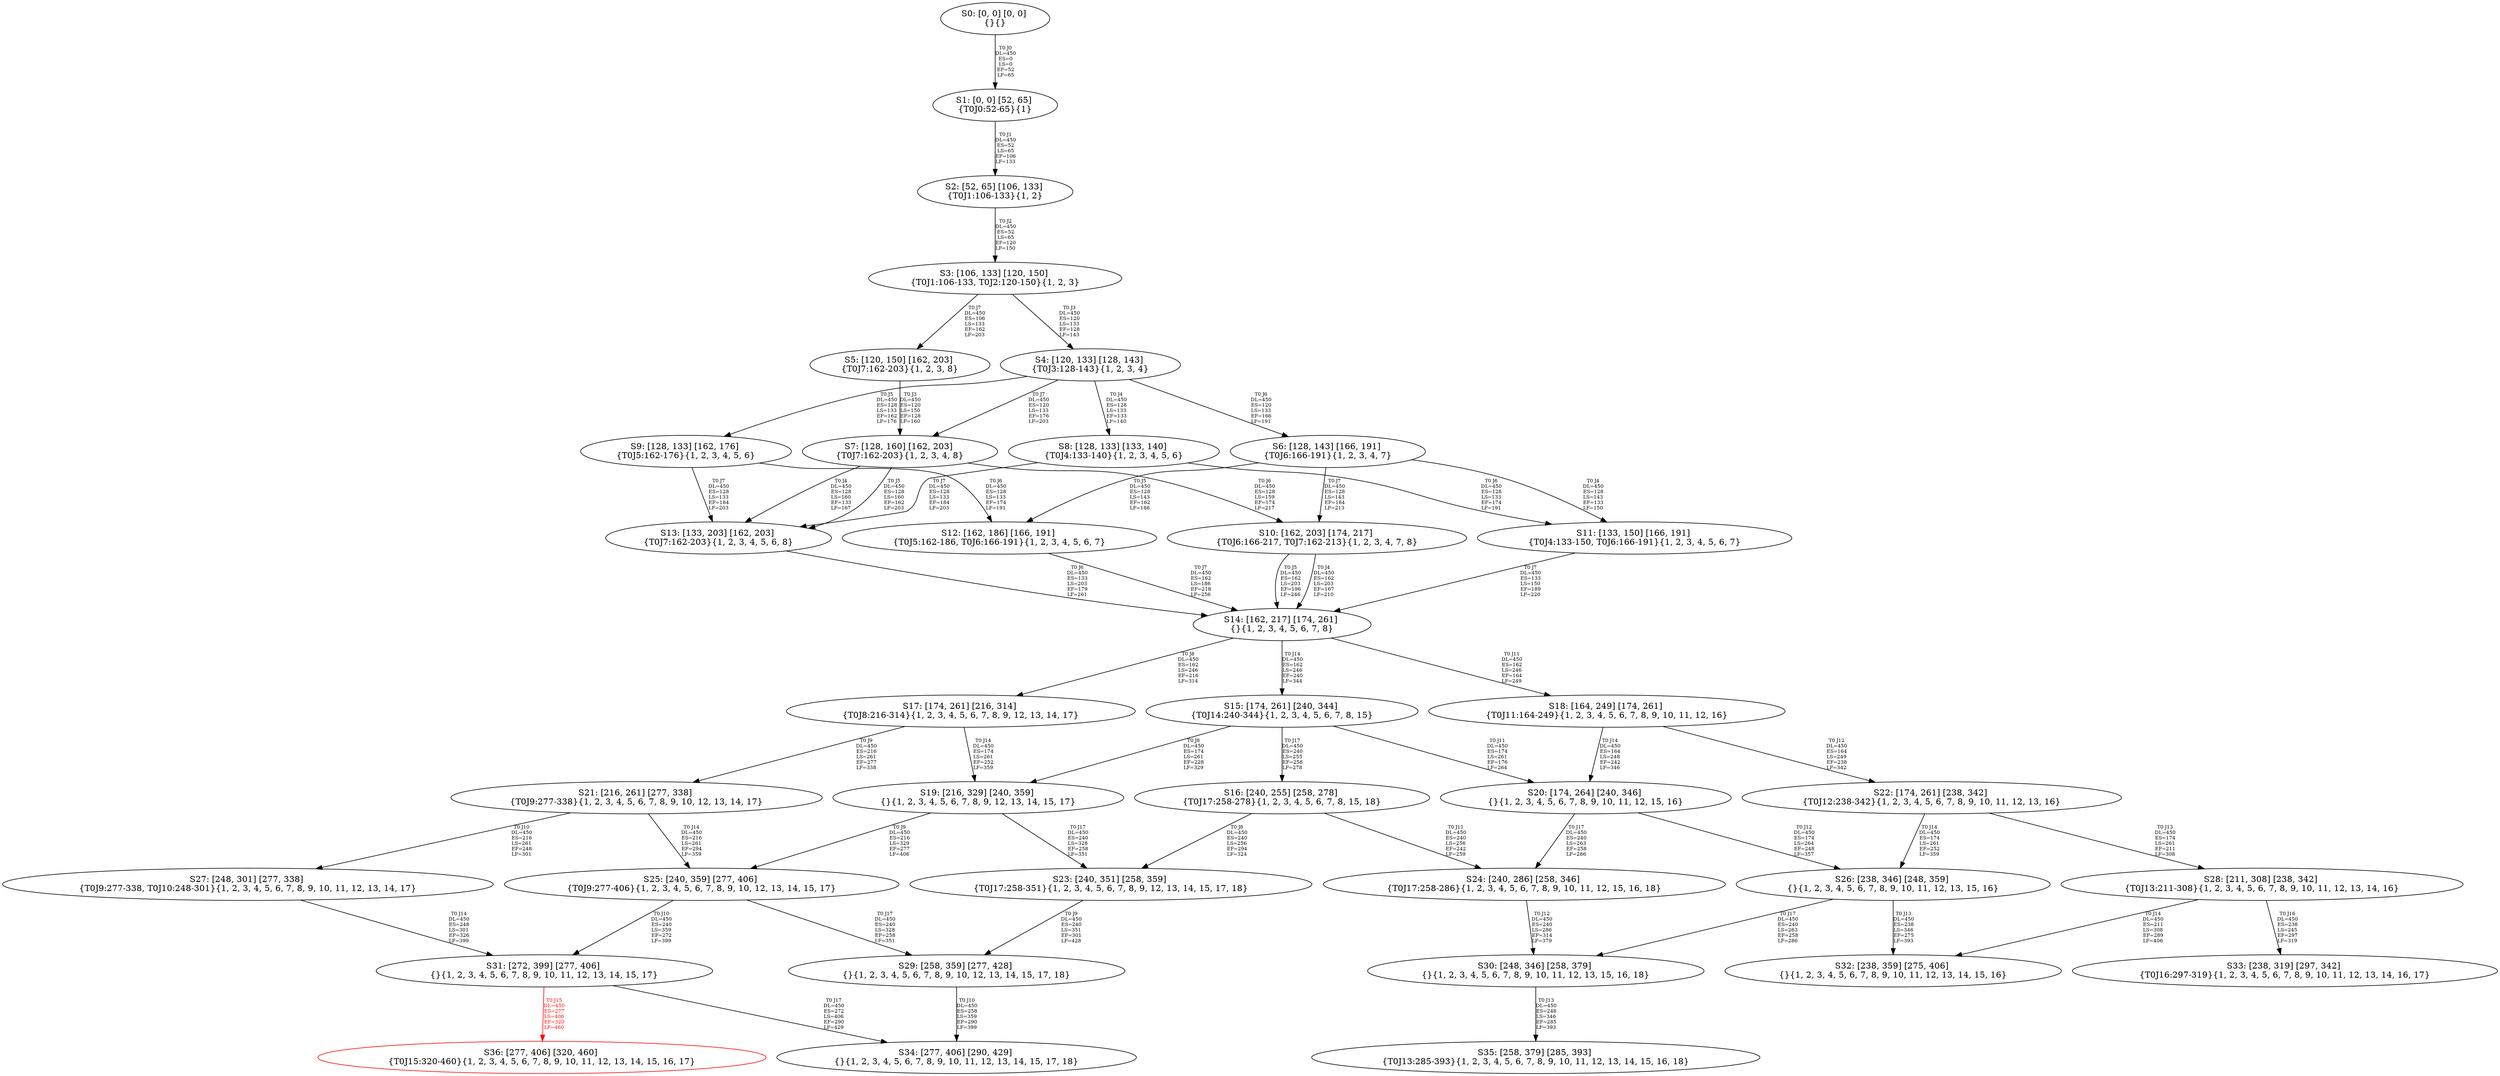 digraph {
	S0[label="S0: [0, 0] [0, 0] \n{}{}"];
	S1[label="S1: [0, 0] [52, 65] \n{T0J0:52-65}{1}"];
	S2[label="S2: [52, 65] [106, 133] \n{T0J1:106-133}{1, 2}"];
	S3[label="S3: [106, 133] [120, 150] \n{T0J1:106-133, T0J2:120-150}{1, 2, 3}"];
	S4[label="S4: [120, 133] [128, 143] \n{T0J3:128-143}{1, 2, 3, 4}"];
	S5[label="S5: [120, 150] [162, 203] \n{T0J7:162-203}{1, 2, 3, 8}"];
	S6[label="S6: [128, 143] [166, 191] \n{T0J6:166-191}{1, 2, 3, 4, 7}"];
	S7[label="S7: [128, 160] [162, 203] \n{T0J7:162-203}{1, 2, 3, 4, 8}"];
	S8[label="S8: [128, 133] [133, 140] \n{T0J4:133-140}{1, 2, 3, 4, 5, 6}"];
	S9[label="S9: [128, 133] [162, 176] \n{T0J5:162-176}{1, 2, 3, 4, 5, 6}"];
	S10[label="S10: [162, 203] [174, 217] \n{T0J6:166-217, T0J7:162-213}{1, 2, 3, 4, 7, 8}"];
	S11[label="S11: [133, 150] [166, 191] \n{T0J4:133-150, T0J6:166-191}{1, 2, 3, 4, 5, 6, 7}"];
	S12[label="S12: [162, 186] [166, 191] \n{T0J5:162-186, T0J6:166-191}{1, 2, 3, 4, 5, 6, 7}"];
	S13[label="S13: [133, 203] [162, 203] \n{T0J7:162-203}{1, 2, 3, 4, 5, 6, 8}"];
	S14[label="S14: [162, 217] [174, 261] \n{}{1, 2, 3, 4, 5, 6, 7, 8}"];
	S15[label="S15: [174, 261] [240, 344] \n{T0J14:240-344}{1, 2, 3, 4, 5, 6, 7, 8, 15}"];
	S16[label="S16: [240, 255] [258, 278] \n{T0J17:258-278}{1, 2, 3, 4, 5, 6, 7, 8, 15, 18}"];
	S17[label="S17: [174, 261] [216, 314] \n{T0J8:216-314}{1, 2, 3, 4, 5, 6, 7, 8, 9, 12, 13, 14, 17}"];
	S18[label="S18: [164, 249] [174, 261] \n{T0J11:164-249}{1, 2, 3, 4, 5, 6, 7, 8, 9, 10, 11, 12, 16}"];
	S19[label="S19: [216, 329] [240, 359] \n{}{1, 2, 3, 4, 5, 6, 7, 8, 9, 12, 13, 14, 15, 17}"];
	S20[label="S20: [174, 264] [240, 346] \n{}{1, 2, 3, 4, 5, 6, 7, 8, 9, 10, 11, 12, 15, 16}"];
	S21[label="S21: [216, 261] [277, 338] \n{T0J9:277-338}{1, 2, 3, 4, 5, 6, 7, 8, 9, 10, 12, 13, 14, 17}"];
	S22[label="S22: [174, 261] [238, 342] \n{T0J12:238-342}{1, 2, 3, 4, 5, 6, 7, 8, 9, 10, 11, 12, 13, 16}"];
	S23[label="S23: [240, 351] [258, 359] \n{T0J17:258-351}{1, 2, 3, 4, 5, 6, 7, 8, 9, 12, 13, 14, 15, 17, 18}"];
	S24[label="S24: [240, 286] [258, 346] \n{T0J17:258-286}{1, 2, 3, 4, 5, 6, 7, 8, 9, 10, 11, 12, 15, 16, 18}"];
	S25[label="S25: [240, 359] [277, 406] \n{T0J9:277-406}{1, 2, 3, 4, 5, 6, 7, 8, 9, 10, 12, 13, 14, 15, 17}"];
	S26[label="S26: [238, 346] [248, 359] \n{}{1, 2, 3, 4, 5, 6, 7, 8, 9, 10, 11, 12, 13, 15, 16}"];
	S27[label="S27: [248, 301] [277, 338] \n{T0J9:277-338, T0J10:248-301}{1, 2, 3, 4, 5, 6, 7, 8, 9, 10, 11, 12, 13, 14, 17}"];
	S28[label="S28: [211, 308] [238, 342] \n{T0J13:211-308}{1, 2, 3, 4, 5, 6, 7, 8, 9, 10, 11, 12, 13, 14, 16}"];
	S29[label="S29: [258, 359] [277, 428] \n{}{1, 2, 3, 4, 5, 6, 7, 8, 9, 10, 12, 13, 14, 15, 17, 18}"];
	S30[label="S30: [248, 346] [258, 379] \n{}{1, 2, 3, 4, 5, 6, 7, 8, 9, 10, 11, 12, 13, 15, 16, 18}"];
	S31[label="S31: [272, 399] [277, 406] \n{}{1, 2, 3, 4, 5, 6, 7, 8, 9, 10, 11, 12, 13, 14, 15, 17}"];
	S32[label="S32: [238, 359] [275, 406] \n{}{1, 2, 3, 4, 5, 6, 7, 8, 9, 10, 11, 12, 13, 14, 15, 16}"];
	S33[label="S33: [238, 319] [297, 342] \n{T0J16:297-319}{1, 2, 3, 4, 5, 6, 7, 8, 9, 10, 11, 12, 13, 14, 16, 17}"];
	S34[label="S34: [277, 406] [290, 429] \n{}{1, 2, 3, 4, 5, 6, 7, 8, 9, 10, 11, 12, 13, 14, 15, 17, 18}"];
	S35[label="S35: [258, 379] [285, 393] \n{T0J13:285-393}{1, 2, 3, 4, 5, 6, 7, 8, 9, 10, 11, 12, 13, 14, 15, 16, 18}"];
	S36[label="S36: [277, 406] [320, 460] \n{T0J15:320-460}{1, 2, 3, 4, 5, 6, 7, 8, 9, 10, 11, 12, 13, 14, 15, 16, 17}"];
	S0 -> S1[label="T0 J0\nDL=450\nES=0\nLS=0\nEF=52\nLF=65",fontsize=8];
	S1 -> S2[label="T0 J1\nDL=450\nES=52\nLS=65\nEF=106\nLF=133",fontsize=8];
	S2 -> S3[label="T0 J2\nDL=450\nES=52\nLS=65\nEF=120\nLF=150",fontsize=8];
	S3 -> S4[label="T0 J3\nDL=450\nES=120\nLS=133\nEF=128\nLF=143",fontsize=8];
	S3 -> S5[label="T0 J7\nDL=450\nES=106\nLS=133\nEF=162\nLF=203",fontsize=8];
	S4 -> S8[label="T0 J4\nDL=450\nES=128\nLS=133\nEF=133\nLF=140",fontsize=8];
	S4 -> S9[label="T0 J5\nDL=450\nES=128\nLS=133\nEF=162\nLF=176",fontsize=8];
	S4 -> S6[label="T0 J6\nDL=450\nES=120\nLS=133\nEF=166\nLF=191",fontsize=8];
	S4 -> S7[label="T0 J7\nDL=450\nES=120\nLS=133\nEF=176\nLF=203",fontsize=8];
	S5 -> S7[label="T0 J3\nDL=450\nES=120\nLS=150\nEF=128\nLF=160",fontsize=8];
	S6 -> S11[label="T0 J4\nDL=450\nES=128\nLS=143\nEF=133\nLF=150",fontsize=8];
	S6 -> S12[label="T0 J5\nDL=450\nES=128\nLS=143\nEF=162\nLF=186",fontsize=8];
	S6 -> S10[label="T0 J7\nDL=450\nES=128\nLS=143\nEF=184\nLF=213",fontsize=8];
	S7 -> S13[label="T0 J4\nDL=450\nES=128\nLS=160\nEF=133\nLF=167",fontsize=8];
	S7 -> S13[label="T0 J5\nDL=450\nES=128\nLS=160\nEF=162\nLF=203",fontsize=8];
	S7 -> S10[label="T0 J6\nDL=450\nES=128\nLS=159\nEF=174\nLF=217",fontsize=8];
	S8 -> S11[label="T0 J6\nDL=450\nES=128\nLS=133\nEF=174\nLF=191",fontsize=8];
	S8 -> S13[label="T0 J7\nDL=450\nES=128\nLS=133\nEF=184\nLF=203",fontsize=8];
	S9 -> S12[label="T0 J6\nDL=450\nES=128\nLS=133\nEF=174\nLF=191",fontsize=8];
	S9 -> S13[label="T0 J7\nDL=450\nES=128\nLS=133\nEF=184\nLF=203",fontsize=8];
	S10 -> S14[label="T0 J4\nDL=450\nES=162\nLS=203\nEF=167\nLF=210",fontsize=8];
	S10 -> S14[label="T0 J5\nDL=450\nES=162\nLS=203\nEF=196\nLF=246",fontsize=8];
	S11 -> S14[label="T0 J7\nDL=450\nES=133\nLS=150\nEF=189\nLF=220",fontsize=8];
	S12 -> S14[label="T0 J7\nDL=450\nES=162\nLS=186\nEF=218\nLF=256",fontsize=8];
	S13 -> S14[label="T0 J6\nDL=450\nES=133\nLS=203\nEF=179\nLF=261",fontsize=8];
	S14 -> S17[label="T0 J8\nDL=450\nES=162\nLS=246\nEF=216\nLF=314",fontsize=8];
	S14 -> S18[label="T0 J11\nDL=450\nES=162\nLS=246\nEF=164\nLF=249",fontsize=8];
	S14 -> S15[label="T0 J14\nDL=450\nES=162\nLS=246\nEF=240\nLF=344",fontsize=8];
	S15 -> S19[label="T0 J8\nDL=450\nES=174\nLS=261\nEF=228\nLF=329",fontsize=8];
	S15 -> S20[label="T0 J11\nDL=450\nES=174\nLS=261\nEF=176\nLF=264",fontsize=8];
	S15 -> S16[label="T0 J17\nDL=450\nES=240\nLS=255\nEF=258\nLF=278",fontsize=8];
	S16 -> S23[label="T0 J8\nDL=450\nES=240\nLS=256\nEF=294\nLF=324",fontsize=8];
	S16 -> S24[label="T0 J11\nDL=450\nES=240\nLS=256\nEF=242\nLF=259",fontsize=8];
	S17 -> S21[label="T0 J9\nDL=450\nES=216\nLS=261\nEF=277\nLF=338",fontsize=8];
	S17 -> S19[label="T0 J14\nDL=450\nES=174\nLS=261\nEF=252\nLF=359",fontsize=8];
	S18 -> S22[label="T0 J12\nDL=450\nES=164\nLS=249\nEF=238\nLF=342",fontsize=8];
	S18 -> S20[label="T0 J14\nDL=450\nES=164\nLS=248\nEF=242\nLF=346",fontsize=8];
	S19 -> S25[label="T0 J9\nDL=450\nES=216\nLS=329\nEF=277\nLF=406",fontsize=8];
	S19 -> S23[label="T0 J17\nDL=450\nES=240\nLS=328\nEF=258\nLF=351",fontsize=8];
	S20 -> S26[label="T0 J12\nDL=450\nES=174\nLS=264\nEF=248\nLF=357",fontsize=8];
	S20 -> S24[label="T0 J17\nDL=450\nES=240\nLS=263\nEF=258\nLF=286",fontsize=8];
	S21 -> S27[label="T0 J10\nDL=450\nES=216\nLS=261\nEF=248\nLF=301",fontsize=8];
	S21 -> S25[label="T0 J14\nDL=450\nES=216\nLS=261\nEF=294\nLF=359",fontsize=8];
	S22 -> S28[label="T0 J13\nDL=450\nES=174\nLS=261\nEF=211\nLF=308",fontsize=8];
	S22 -> S26[label="T0 J14\nDL=450\nES=174\nLS=261\nEF=252\nLF=359",fontsize=8];
	S23 -> S29[label="T0 J9\nDL=450\nES=240\nLS=351\nEF=301\nLF=428",fontsize=8];
	S24 -> S30[label="T0 J12\nDL=450\nES=240\nLS=286\nEF=314\nLF=379",fontsize=8];
	S25 -> S31[label="T0 J10\nDL=450\nES=240\nLS=359\nEF=272\nLF=399",fontsize=8];
	S25 -> S29[label="T0 J17\nDL=450\nES=240\nLS=328\nEF=258\nLF=351",fontsize=8];
	S26 -> S32[label="T0 J13\nDL=450\nES=238\nLS=346\nEF=275\nLF=393",fontsize=8];
	S26 -> S30[label="T0 J17\nDL=450\nES=240\nLS=263\nEF=258\nLF=286",fontsize=8];
	S27 -> S31[label="T0 J14\nDL=450\nES=248\nLS=301\nEF=326\nLF=399",fontsize=8];
	S28 -> S32[label="T0 J14\nDL=450\nES=211\nLS=308\nEF=289\nLF=406",fontsize=8];
	S28 -> S33[label="T0 J16\nDL=450\nES=238\nLS=245\nEF=297\nLF=319",fontsize=8];
	S29 -> S34[label="T0 J10\nDL=450\nES=258\nLS=359\nEF=290\nLF=399",fontsize=8];
	S30 -> S35[label="T0 J13\nDL=450\nES=248\nLS=346\nEF=285\nLF=393",fontsize=8];
	S31 -> S36[label="T0 J15\nDL=450\nES=277\nLS=406\nEF=320\nLF=460",color=Red,fontcolor=Red,fontsize=8];
S36[color=Red];
	S31 -> S34[label="T0 J17\nDL=450\nES=272\nLS=406\nEF=290\nLF=429",fontsize=8];
}
